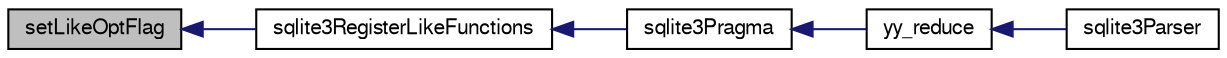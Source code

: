 digraph "setLikeOptFlag"
{
  edge [fontname="FreeSans",fontsize="10",labelfontname="FreeSans",labelfontsize="10"];
  node [fontname="FreeSans",fontsize="10",shape=record];
  rankdir="LR";
  Node291609 [label="setLikeOptFlag",height=0.2,width=0.4,color="black", fillcolor="grey75", style="filled", fontcolor="black"];
  Node291609 -> Node291610 [dir="back",color="midnightblue",fontsize="10",style="solid",fontname="FreeSans"];
  Node291610 [label="sqlite3RegisterLikeFunctions",height=0.2,width=0.4,color="black", fillcolor="white", style="filled",URL="$sqlite3_8c.html#a8d807e0e5709528765edfc75696dbdb5"];
  Node291610 -> Node291611 [dir="back",color="midnightblue",fontsize="10",style="solid",fontname="FreeSans"];
  Node291611 [label="sqlite3Pragma",height=0.2,width=0.4,color="black", fillcolor="white", style="filled",URL="$sqlite3_8c.html#a111391370f58f8e6a6eca51fd34d62ed"];
  Node291611 -> Node291612 [dir="back",color="midnightblue",fontsize="10",style="solid",fontname="FreeSans"];
  Node291612 [label="yy_reduce",height=0.2,width=0.4,color="black", fillcolor="white", style="filled",URL="$sqlite3_8c.html#a7c419a9b25711c666a9a2449ef377f14"];
  Node291612 -> Node291613 [dir="back",color="midnightblue",fontsize="10",style="solid",fontname="FreeSans"];
  Node291613 [label="sqlite3Parser",height=0.2,width=0.4,color="black", fillcolor="white", style="filled",URL="$sqlite3_8c.html#a0327d71a5fabe0b6a343d78a2602e72a"];
}
